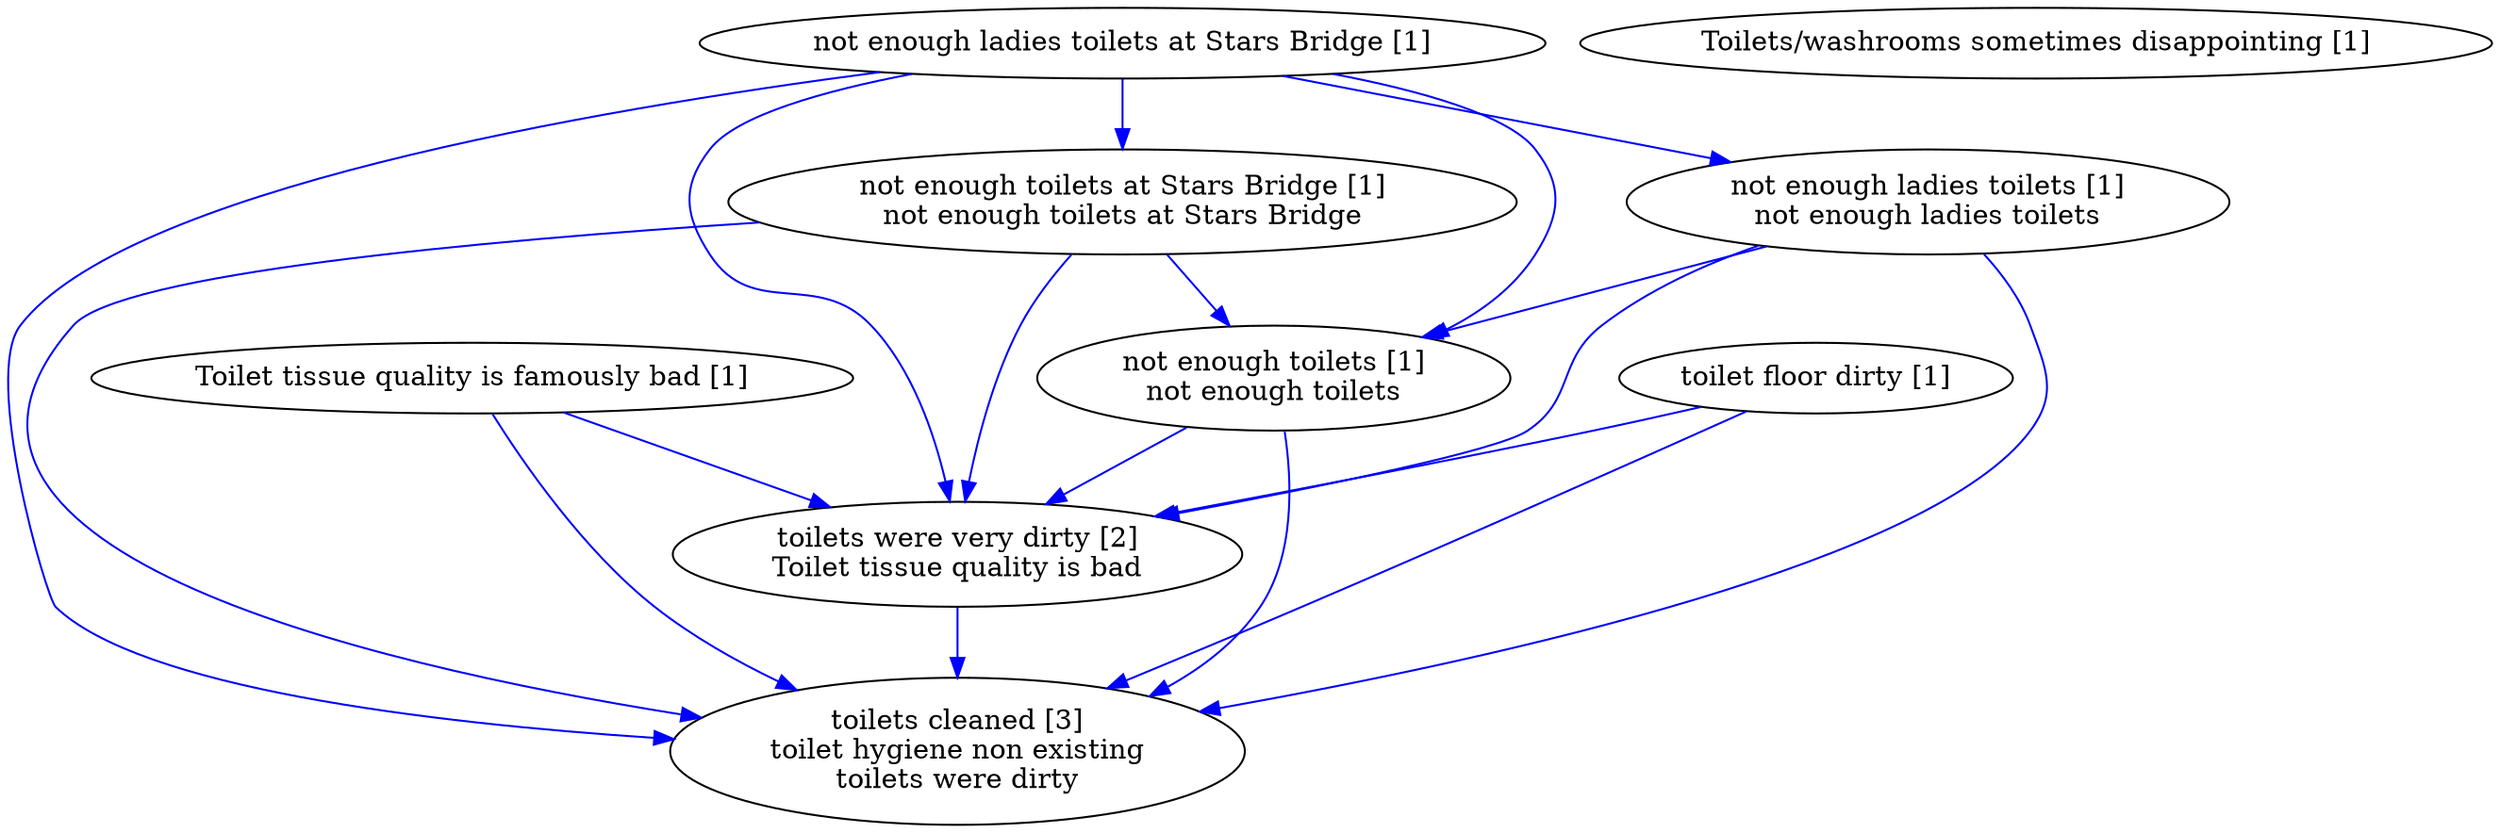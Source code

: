 digraph collapsedGraph {
"toilets were very dirty [2]\nToilet tissue quality is bad""toilets cleaned [3]\ntoilet hygiene non existing\ntoilets were dirty""Toilet tissue quality is famously bad [1]""Toilets/washrooms sometimes disappointing [1]""not enough ladies toilets at Stars Bridge [1]""not enough toilets at Stars Bridge [1]\nnot enough toilets at Stars Bridge""not enough toilets [1]\nnot enough toilets""not enough ladies toilets [1]\nnot enough ladies toilets""toilet floor dirty [1]""not enough ladies toilets at Stars Bridge [1]" -> "toilets cleaned [3]\ntoilet hygiene non existing\ntoilets were dirty" [color=blue]
"toilets were very dirty [2]\nToilet tissue quality is bad" -> "toilets cleaned [3]\ntoilet hygiene non existing\ntoilets were dirty" [color=blue]
"not enough ladies toilets [1]\nnot enough ladies toilets" -> "toilets cleaned [3]\ntoilet hygiene non existing\ntoilets were dirty" [color=blue]
"toilet floor dirty [1]" -> "toilets cleaned [3]\ntoilet hygiene non existing\ntoilets were dirty" [color=blue]
"toilet floor dirty [1]" -> "toilets were very dirty [2]\nToilet tissue quality is bad" [color=blue]
"not enough ladies toilets [1]\nnot enough ladies toilets" -> "toilets were very dirty [2]\nToilet tissue quality is bad" [color=blue]
"not enough ladies toilets at Stars Bridge [1]" -> "toilets were very dirty [2]\nToilet tissue quality is bad" [color=blue]
"Toilet tissue quality is famously bad [1]" -> "toilets cleaned [3]\ntoilet hygiene non existing\ntoilets were dirty" [color=blue]
"Toilet tissue quality is famously bad [1]" -> "toilets were very dirty [2]\nToilet tissue quality is bad" [color=blue]
"not enough toilets at Stars Bridge [1]\nnot enough toilets at Stars Bridge" -> "toilets were very dirty [2]\nToilet tissue quality is bad" [color=blue]
"not enough toilets at Stars Bridge [1]\nnot enough toilets at Stars Bridge" -> "toilets cleaned [3]\ntoilet hygiene non existing\ntoilets were dirty" [color=blue]
"not enough toilets [1]\nnot enough toilets" -> "toilets cleaned [3]\ntoilet hygiene non existing\ntoilets were dirty" [color=blue]
"not enough toilets [1]\nnot enough toilets" -> "toilets were very dirty [2]\nToilet tissue quality is bad" [color=blue]
"not enough ladies toilets at Stars Bridge [1]" -> "not enough toilets at Stars Bridge [1]\nnot enough toilets at Stars Bridge" [color=blue]
"not enough toilets at Stars Bridge [1]\nnot enough toilets at Stars Bridge" -> "not enough toilets [1]\nnot enough toilets" [color=blue]
"not enough ladies toilets at Stars Bridge [1]" -> "not enough ladies toilets [1]\nnot enough ladies toilets" [color=blue]
"not enough ladies toilets [1]\nnot enough ladies toilets" -> "not enough toilets [1]\nnot enough toilets" [color=blue]
"not enough ladies toilets at Stars Bridge [1]" -> "not enough toilets [1]\nnot enough toilets" [color=blue]
}